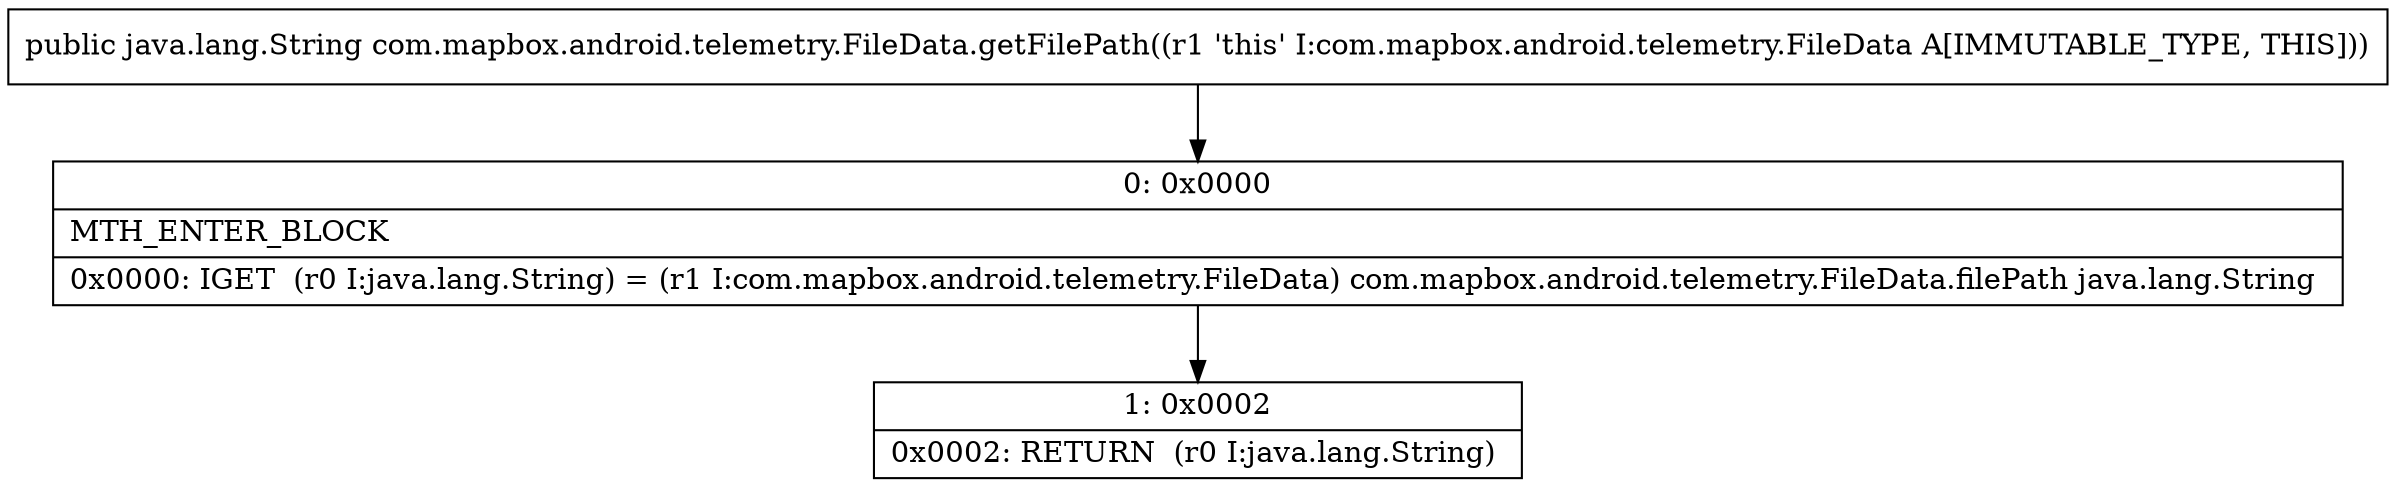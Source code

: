 digraph "CFG forcom.mapbox.android.telemetry.FileData.getFilePath()Ljava\/lang\/String;" {
Node_0 [shape=record,label="{0\:\ 0x0000|MTH_ENTER_BLOCK\l|0x0000: IGET  (r0 I:java.lang.String) = (r1 I:com.mapbox.android.telemetry.FileData) com.mapbox.android.telemetry.FileData.filePath java.lang.String \l}"];
Node_1 [shape=record,label="{1\:\ 0x0002|0x0002: RETURN  (r0 I:java.lang.String) \l}"];
MethodNode[shape=record,label="{public java.lang.String com.mapbox.android.telemetry.FileData.getFilePath((r1 'this' I:com.mapbox.android.telemetry.FileData A[IMMUTABLE_TYPE, THIS])) }"];
MethodNode -> Node_0;
Node_0 -> Node_1;
}

